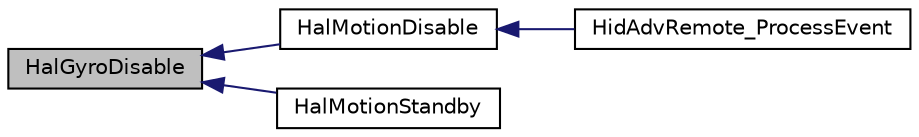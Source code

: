 digraph "HalGyroDisable"
{
  edge [fontname="Helvetica",fontsize="10",labelfontname="Helvetica",labelfontsize="10"];
  node [fontname="Helvetica",fontsize="10",shape=record];
  rankdir="LR";
  Node1 [label="HalGyroDisable",height=0.2,width=0.4,color="black", fillcolor="grey75", style="filled" fontcolor="black"];
  Node1 -> Node2 [dir="back",color="midnightblue",fontsize="10",style="solid",fontname="Helvetica"];
  Node2 [label="HalMotionDisable",height=0.2,width=0.4,color="black", fillcolor="white", style="filled",URL="$hal__motion_8h.html#a420a53a90313f5d6dca723f18992c36f"];
  Node2 -> Node3 [dir="back",color="midnightblue",fontsize="10",style="solid",fontname="Helvetica"];
  Node3 [label="HidAdvRemote_ProcessEvent",height=0.2,width=0.4,color="black", fillcolor="white", style="filled",URL="$hid_adv_remote_8h.html#ab3e79eb7426732f35aaf528d8220ece4"];
  Node1 -> Node4 [dir="back",color="midnightblue",fontsize="10",style="solid",fontname="Helvetica"];
  Node4 [label="HalMotionStandby",height=0.2,width=0.4,color="black", fillcolor="white", style="filled",URL="$hal__motion_8h.html#ae45bb3b20065623871a0f393f3089eb9"];
}
